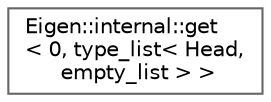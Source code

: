 digraph "类继承关系图"
{
 // LATEX_PDF_SIZE
  bgcolor="transparent";
  edge [fontname=Helvetica,fontsize=10,labelfontname=Helvetica,labelfontsize=10];
  node [fontname=Helvetica,fontsize=10,shape=box,height=0.2,width=0.4];
  rankdir="LR";
  Node0 [id="Node000000",label="Eigen::internal::get\l\< 0, type_list\< Head,\l empty_list \> \>",height=0.2,width=0.4,color="grey40", fillcolor="white", style="filled",URL="$struct_eigen_1_1internal_1_1get_3_010_00_01type__list_3_01_head_00_01empty__list_01_4_01_4.html",tooltip=" "];
}
